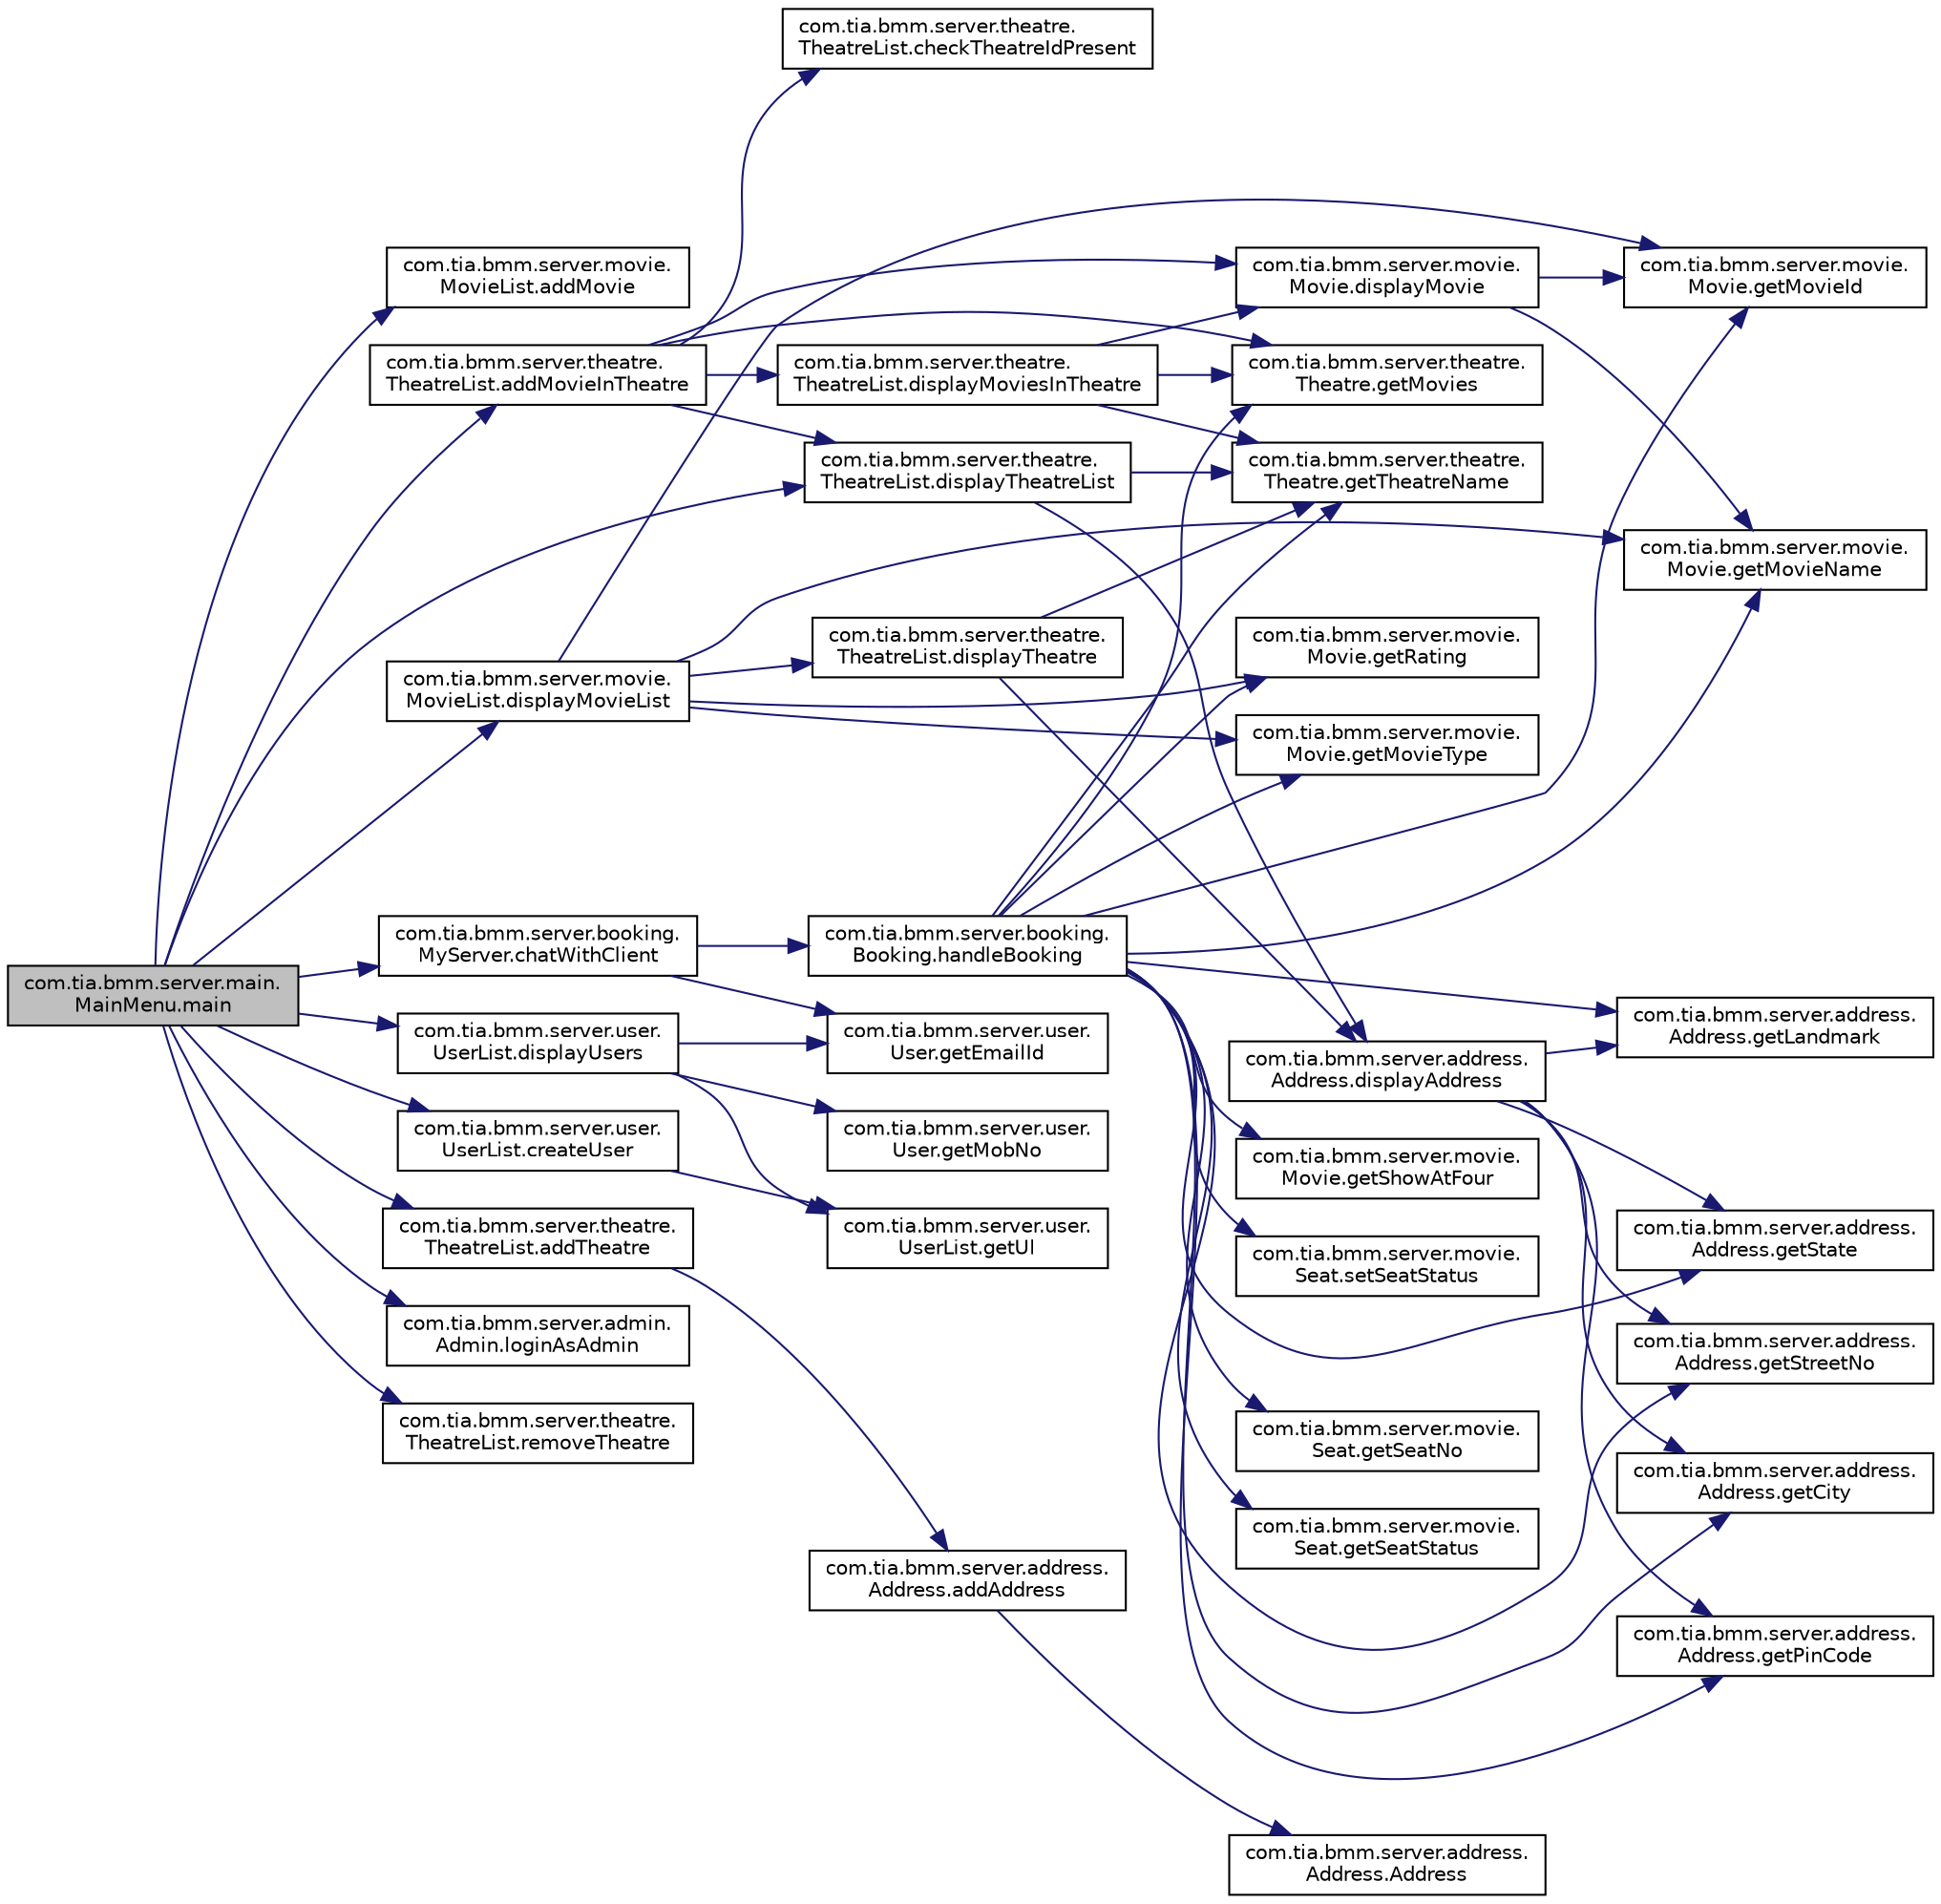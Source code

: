 digraph "com.tia.bmm.server.main.MainMenu.main"
{
 // INTERACTIVE_SVG=YES
 // LATEX_PDF_SIZE
  edge [fontname="Helvetica",fontsize="10",labelfontname="Helvetica",labelfontsize="10"];
  node [fontname="Helvetica",fontsize="10",shape=record];
  rankdir="LR";
  Node1 [label="com.tia.bmm.server.main.\lMainMenu.main",height=0.2,width=0.4,color="black", fillcolor="grey75", style="filled", fontcolor="black",tooltip=" "];
  Node1 -> Node2 [color="midnightblue",fontsize="10",style="solid"];
  Node2 [label="com.tia.bmm.server.movie.\lMovieList.addMovie",height=0.2,width=0.4,color="black", fillcolor="white", style="filled",URL="$d7/d7d/classcom_1_1tia_1_1bmm_1_1server_1_1movie_1_1_movie_list.html#aa0f4c3a259c2b50cb6dd86a297826ac8",tooltip=" "];
  Node1 -> Node3 [color="midnightblue",fontsize="10",style="solid"];
  Node3 [label="com.tia.bmm.server.theatre.\lTheatreList.addMovieInTheatre",height=0.2,width=0.4,color="black", fillcolor="white", style="filled",URL="$da/dca/classcom_1_1tia_1_1bmm_1_1server_1_1theatre_1_1_theatre_list.html#a79cd9edb6f713216ef907c7a1ca00c20",tooltip=" "];
  Node3 -> Node4 [color="midnightblue",fontsize="10",style="solid"];
  Node4 [label="com.tia.bmm.server.theatre.\lTheatreList.checkTheatreIdPresent",height=0.2,width=0.4,color="black", fillcolor="white", style="filled",URL="$da/dca/classcom_1_1tia_1_1bmm_1_1server_1_1theatre_1_1_theatre_list.html#a34a4031767b241e14850626a5b82ae9c",tooltip=" "];
  Node3 -> Node5 [color="midnightblue",fontsize="10",style="solid"];
  Node5 [label="com.tia.bmm.server.movie.\lMovie.displayMovie",height=0.2,width=0.4,color="black", fillcolor="white", style="filled",URL="$d3/dd3/classcom_1_1tia_1_1bmm_1_1server_1_1movie_1_1_movie.html#a3aa41b12e9b68f28c011ddbbd91916ce",tooltip=" "];
  Node5 -> Node6 [color="midnightblue",fontsize="10",style="solid"];
  Node6 [label="com.tia.bmm.server.movie.\lMovie.getMovieId",height=0.2,width=0.4,color="black", fillcolor="white", style="filled",URL="$d3/dd3/classcom_1_1tia_1_1bmm_1_1server_1_1movie_1_1_movie.html#ad7a45b31dd418b191289f13e68d45096",tooltip=" "];
  Node5 -> Node7 [color="midnightblue",fontsize="10",style="solid"];
  Node7 [label="com.tia.bmm.server.movie.\lMovie.getMovieName",height=0.2,width=0.4,color="black", fillcolor="white", style="filled",URL="$d3/dd3/classcom_1_1tia_1_1bmm_1_1server_1_1movie_1_1_movie.html#a6eeb3237fadae77e1fc1d1466d02f5cb",tooltip=" "];
  Node3 -> Node8 [color="midnightblue",fontsize="10",style="solid"];
  Node8 [label="com.tia.bmm.server.theatre.\lTheatreList.displayMoviesInTheatre",height=0.2,width=0.4,color="black", fillcolor="white", style="filled",URL="$da/dca/classcom_1_1tia_1_1bmm_1_1server_1_1theatre_1_1_theatre_list.html#a11ed7b410b1ceaed743494db408f2cff",tooltip=" "];
  Node8 -> Node5 [color="midnightblue",fontsize="10",style="solid"];
  Node8 -> Node9 [color="midnightblue",fontsize="10",style="solid"];
  Node9 [label="com.tia.bmm.server.theatre.\lTheatre.getMovies",height=0.2,width=0.4,color="black", fillcolor="white", style="filled",URL="$d9/ddb/classcom_1_1tia_1_1bmm_1_1server_1_1theatre_1_1_theatre.html#a7d2e896d0907035193e11e53d6ec58eb",tooltip=" "];
  Node8 -> Node10 [color="midnightblue",fontsize="10",style="solid"];
  Node10 [label="com.tia.bmm.server.theatre.\lTheatre.getTheatreName",height=0.2,width=0.4,color="black", fillcolor="white", style="filled",URL="$d9/ddb/classcom_1_1tia_1_1bmm_1_1server_1_1theatre_1_1_theatre.html#a079c3bcfad970bde006f602defe49fc6",tooltip=" "];
  Node3 -> Node11 [color="midnightblue",fontsize="10",style="solid"];
  Node11 [label="com.tia.bmm.server.theatre.\lTheatreList.displayTheatreList",height=0.2,width=0.4,color="black", fillcolor="white", style="filled",URL="$da/dca/classcom_1_1tia_1_1bmm_1_1server_1_1theatre_1_1_theatre_list.html#a501fbd7ca8bee5c6ce651197c321f3f1",tooltip=" "];
  Node11 -> Node12 [color="midnightblue",fontsize="10",style="solid"];
  Node12 [label="com.tia.bmm.server.address.\lAddress.displayAddress",height=0.2,width=0.4,color="black", fillcolor="white", style="filled",URL="$d5/da1/classcom_1_1tia_1_1bmm_1_1server_1_1address_1_1_address.html#a07eff711b146256671cc044923b429d3",tooltip=" "];
  Node12 -> Node13 [color="midnightblue",fontsize="10",style="solid"];
  Node13 [label="com.tia.bmm.server.address.\lAddress.getCity",height=0.2,width=0.4,color="black", fillcolor="white", style="filled",URL="$d5/da1/classcom_1_1tia_1_1bmm_1_1server_1_1address_1_1_address.html#af20527e485b38f9b824da440f9907011",tooltip=" "];
  Node12 -> Node14 [color="midnightblue",fontsize="10",style="solid"];
  Node14 [label="com.tia.bmm.server.address.\lAddress.getLandmark",height=0.2,width=0.4,color="black", fillcolor="white", style="filled",URL="$d5/da1/classcom_1_1tia_1_1bmm_1_1server_1_1address_1_1_address.html#adaaefa14d2da4c3dbf4e0c2b21aaacbb",tooltip=" "];
  Node12 -> Node15 [color="midnightblue",fontsize="10",style="solid"];
  Node15 [label="com.tia.bmm.server.address.\lAddress.getPinCode",height=0.2,width=0.4,color="black", fillcolor="white", style="filled",URL="$d5/da1/classcom_1_1tia_1_1bmm_1_1server_1_1address_1_1_address.html#a2ab8b5db51d4918b3ae586899e9f2966",tooltip=" "];
  Node12 -> Node16 [color="midnightblue",fontsize="10",style="solid"];
  Node16 [label="com.tia.bmm.server.address.\lAddress.getState",height=0.2,width=0.4,color="black", fillcolor="white", style="filled",URL="$d5/da1/classcom_1_1tia_1_1bmm_1_1server_1_1address_1_1_address.html#ad2ca9fb2be91212f1e621fa529b62345",tooltip=" "];
  Node12 -> Node17 [color="midnightblue",fontsize="10",style="solid"];
  Node17 [label="com.tia.bmm.server.address.\lAddress.getStreetNo",height=0.2,width=0.4,color="black", fillcolor="white", style="filled",URL="$d5/da1/classcom_1_1tia_1_1bmm_1_1server_1_1address_1_1_address.html#a54c6bb58e93a72e24cbba6a929b3aed3",tooltip=" "];
  Node11 -> Node10 [color="midnightblue",fontsize="10",style="solid"];
  Node3 -> Node9 [color="midnightblue",fontsize="10",style="solid"];
  Node1 -> Node18 [color="midnightblue",fontsize="10",style="solid"];
  Node18 [label="com.tia.bmm.server.theatre.\lTheatreList.addTheatre",height=0.2,width=0.4,color="black", fillcolor="white", style="filled",URL="$da/dca/classcom_1_1tia_1_1bmm_1_1server_1_1theatre_1_1_theatre_list.html#a2858d1585f152d003c49aacbbc60c272",tooltip=" "];
  Node18 -> Node19 [color="midnightblue",fontsize="10",style="solid"];
  Node19 [label="com.tia.bmm.server.address.\lAddress.addAddress",height=0.2,width=0.4,color="black", fillcolor="white", style="filled",URL="$d5/da1/classcom_1_1tia_1_1bmm_1_1server_1_1address_1_1_address.html#a30cfc0cc2cbcfe047a637fea1f6e44a1",tooltip=" "];
  Node19 -> Node20 [color="midnightblue",fontsize="10",style="solid"];
  Node20 [label="com.tia.bmm.server.address.\lAddress.Address",height=0.2,width=0.4,color="black", fillcolor="white", style="filled",URL="$d5/da1/classcom_1_1tia_1_1bmm_1_1server_1_1address_1_1_address.html#ab4968435414b4e23792e69dabbaa72ac",tooltip=" "];
  Node1 -> Node21 [color="midnightblue",fontsize="10",style="solid"];
  Node21 [label="com.tia.bmm.server.booking.\lMyServer.chatWithClient",height=0.2,width=0.4,color="black", fillcolor="white", style="filled",URL="$dc/da0/classcom_1_1tia_1_1bmm_1_1server_1_1booking_1_1_my_server.html#a701d447837f147cf450d6b88edb0a470",tooltip=" "];
  Node21 -> Node22 [color="midnightblue",fontsize="10",style="solid"];
  Node22 [label="com.tia.bmm.server.user.\lUser.getEmailId",height=0.2,width=0.4,color="black", fillcolor="white", style="filled",URL="$d9/d2e/classcom_1_1tia_1_1bmm_1_1server_1_1user_1_1_user.html#a6f53cfb900f83910c007a966bdd618b6",tooltip=" "];
  Node21 -> Node23 [color="midnightblue",fontsize="10",style="solid"];
  Node23 [label="com.tia.bmm.server.booking.\lBooking.handleBooking",height=0.2,width=0.4,color="black", fillcolor="white", style="filled",URL="$da/d57/classcom_1_1tia_1_1bmm_1_1server_1_1booking_1_1_booking.html#a447864da63969714d2e23e8329af699a",tooltip=" "];
  Node23 -> Node13 [color="midnightblue",fontsize="10",style="solid"];
  Node23 -> Node14 [color="midnightblue",fontsize="10",style="solid"];
  Node23 -> Node6 [color="midnightblue",fontsize="10",style="solid"];
  Node23 -> Node7 [color="midnightblue",fontsize="10",style="solid"];
  Node23 -> Node9 [color="midnightblue",fontsize="10",style="solid"];
  Node23 -> Node24 [color="midnightblue",fontsize="10",style="solid"];
  Node24 [label="com.tia.bmm.server.movie.\lMovie.getMovieType",height=0.2,width=0.4,color="black", fillcolor="white", style="filled",URL="$d3/dd3/classcom_1_1tia_1_1bmm_1_1server_1_1movie_1_1_movie.html#a4aa8a4b90a046a7c0ec374308270ae41",tooltip=" "];
  Node23 -> Node15 [color="midnightblue",fontsize="10",style="solid"];
  Node23 -> Node25 [color="midnightblue",fontsize="10",style="solid"];
  Node25 [label="com.tia.bmm.server.movie.\lMovie.getRating",height=0.2,width=0.4,color="black", fillcolor="white", style="filled",URL="$d3/dd3/classcom_1_1tia_1_1bmm_1_1server_1_1movie_1_1_movie.html#a14bfec7e511ab221f432983ad47b2846",tooltip=" "];
  Node23 -> Node26 [color="midnightblue",fontsize="10",style="solid"];
  Node26 [label="com.tia.bmm.server.movie.\lSeat.getSeatNo",height=0.2,width=0.4,color="black", fillcolor="white", style="filled",URL="$d0/d85/classcom_1_1tia_1_1bmm_1_1server_1_1movie_1_1_seat.html#aab350484da0d222fc9ddc224e998896d",tooltip=" "];
  Node23 -> Node27 [color="midnightblue",fontsize="10",style="solid"];
  Node27 [label="com.tia.bmm.server.movie.\lSeat.getSeatStatus",height=0.2,width=0.4,color="black", fillcolor="white", style="filled",URL="$d0/d85/classcom_1_1tia_1_1bmm_1_1server_1_1movie_1_1_seat.html#a555824e84b1308164084d0730a166420",tooltip=" "];
  Node23 -> Node28 [color="midnightblue",fontsize="10",style="solid"];
  Node28 [label="com.tia.bmm.server.movie.\lMovie.getShowAtFour",height=0.2,width=0.4,color="black", fillcolor="white", style="filled",URL="$d3/dd3/classcom_1_1tia_1_1bmm_1_1server_1_1movie_1_1_movie.html#ac3f2a20666529336a10d82af701273c3",tooltip=" "];
  Node23 -> Node16 [color="midnightblue",fontsize="10",style="solid"];
  Node23 -> Node17 [color="midnightblue",fontsize="10",style="solid"];
  Node23 -> Node10 [color="midnightblue",fontsize="10",style="solid"];
  Node23 -> Node29 [color="midnightblue",fontsize="10",style="solid"];
  Node29 [label="com.tia.bmm.server.movie.\lSeat.setSeatStatus",height=0.2,width=0.4,color="black", fillcolor="white", style="filled",URL="$d0/d85/classcom_1_1tia_1_1bmm_1_1server_1_1movie_1_1_seat.html#af0229e29cc08ff967675345e5d26371e",tooltip=" "];
  Node1 -> Node30 [color="midnightblue",fontsize="10",style="solid"];
  Node30 [label="com.tia.bmm.server.user.\lUserList.createUser",height=0.2,width=0.4,color="black", fillcolor="white", style="filled",URL="$d4/d9e/classcom_1_1tia_1_1bmm_1_1server_1_1user_1_1_user_list.html#a80cb042676ca23d3fbd23fa1633c464a",tooltip=" "];
  Node30 -> Node31 [color="midnightblue",fontsize="10",style="solid"];
  Node31 [label="com.tia.bmm.server.user.\lUserList.getUl",height=0.2,width=0.4,color="black", fillcolor="white", style="filled",URL="$d4/d9e/classcom_1_1tia_1_1bmm_1_1server_1_1user_1_1_user_list.html#a66e9eaef6c276b0a39299d918a92b1c1",tooltip=" "];
  Node1 -> Node32 [color="midnightblue",fontsize="10",style="solid"];
  Node32 [label="com.tia.bmm.server.movie.\lMovieList.displayMovieList",height=0.2,width=0.4,color="black", fillcolor="white", style="filled",URL="$d7/d7d/classcom_1_1tia_1_1bmm_1_1server_1_1movie_1_1_movie_list.html#a083de16c94baa39d0cab4aa1102c3983",tooltip=" "];
  Node32 -> Node33 [color="midnightblue",fontsize="10",style="solid"];
  Node33 [label="com.tia.bmm.server.theatre.\lTheatreList.displayTheatre",height=0.2,width=0.4,color="black", fillcolor="white", style="filled",URL="$da/dca/classcom_1_1tia_1_1bmm_1_1server_1_1theatre_1_1_theatre_list.html#a35e07a87e4d839ea581f760b53bd68d7",tooltip=" "];
  Node33 -> Node12 [color="midnightblue",fontsize="10",style="solid"];
  Node33 -> Node10 [color="midnightblue",fontsize="10",style="solid"];
  Node32 -> Node6 [color="midnightblue",fontsize="10",style="solid"];
  Node32 -> Node7 [color="midnightblue",fontsize="10",style="solid"];
  Node32 -> Node24 [color="midnightblue",fontsize="10",style="solid"];
  Node32 -> Node25 [color="midnightblue",fontsize="10",style="solid"];
  Node1 -> Node11 [color="midnightblue",fontsize="10",style="solid"];
  Node1 -> Node34 [color="midnightblue",fontsize="10",style="solid"];
  Node34 [label="com.tia.bmm.server.user.\lUserList.displayUsers",height=0.2,width=0.4,color="black", fillcolor="white", style="filled",URL="$d4/d9e/classcom_1_1tia_1_1bmm_1_1server_1_1user_1_1_user_list.html#a51a97b3d7c0cf809c30f0086d64f807d",tooltip=" "];
  Node34 -> Node22 [color="midnightblue",fontsize="10",style="solid"];
  Node34 -> Node35 [color="midnightblue",fontsize="10",style="solid"];
  Node35 [label="com.tia.bmm.server.user.\lUser.getMobNo",height=0.2,width=0.4,color="black", fillcolor="white", style="filled",URL="$d9/d2e/classcom_1_1tia_1_1bmm_1_1server_1_1user_1_1_user.html#afd7b67a7b3a90763e372d4e1b3286345",tooltip=" "];
  Node34 -> Node31 [color="midnightblue",fontsize="10",style="solid"];
  Node1 -> Node36 [color="midnightblue",fontsize="10",style="solid"];
  Node36 [label="com.tia.bmm.server.admin.\lAdmin.loginAsAdmin",height=0.2,width=0.4,color="black", fillcolor="white", style="filled",URL="$d6/da5/classcom_1_1tia_1_1bmm_1_1server_1_1admin_1_1_admin.html#a0bf6d89a4c1b5b04811ceb9c1bbe9886",tooltip=" "];
  Node1 -> Node37 [color="midnightblue",fontsize="10",style="solid"];
  Node37 [label="com.tia.bmm.server.theatre.\lTheatreList.removeTheatre",height=0.2,width=0.4,color="black", fillcolor="white", style="filled",URL="$da/dca/classcom_1_1tia_1_1bmm_1_1server_1_1theatre_1_1_theatre_list.html#ac848eb6e345b247976208cba415a8d50",tooltip=" "];
}
